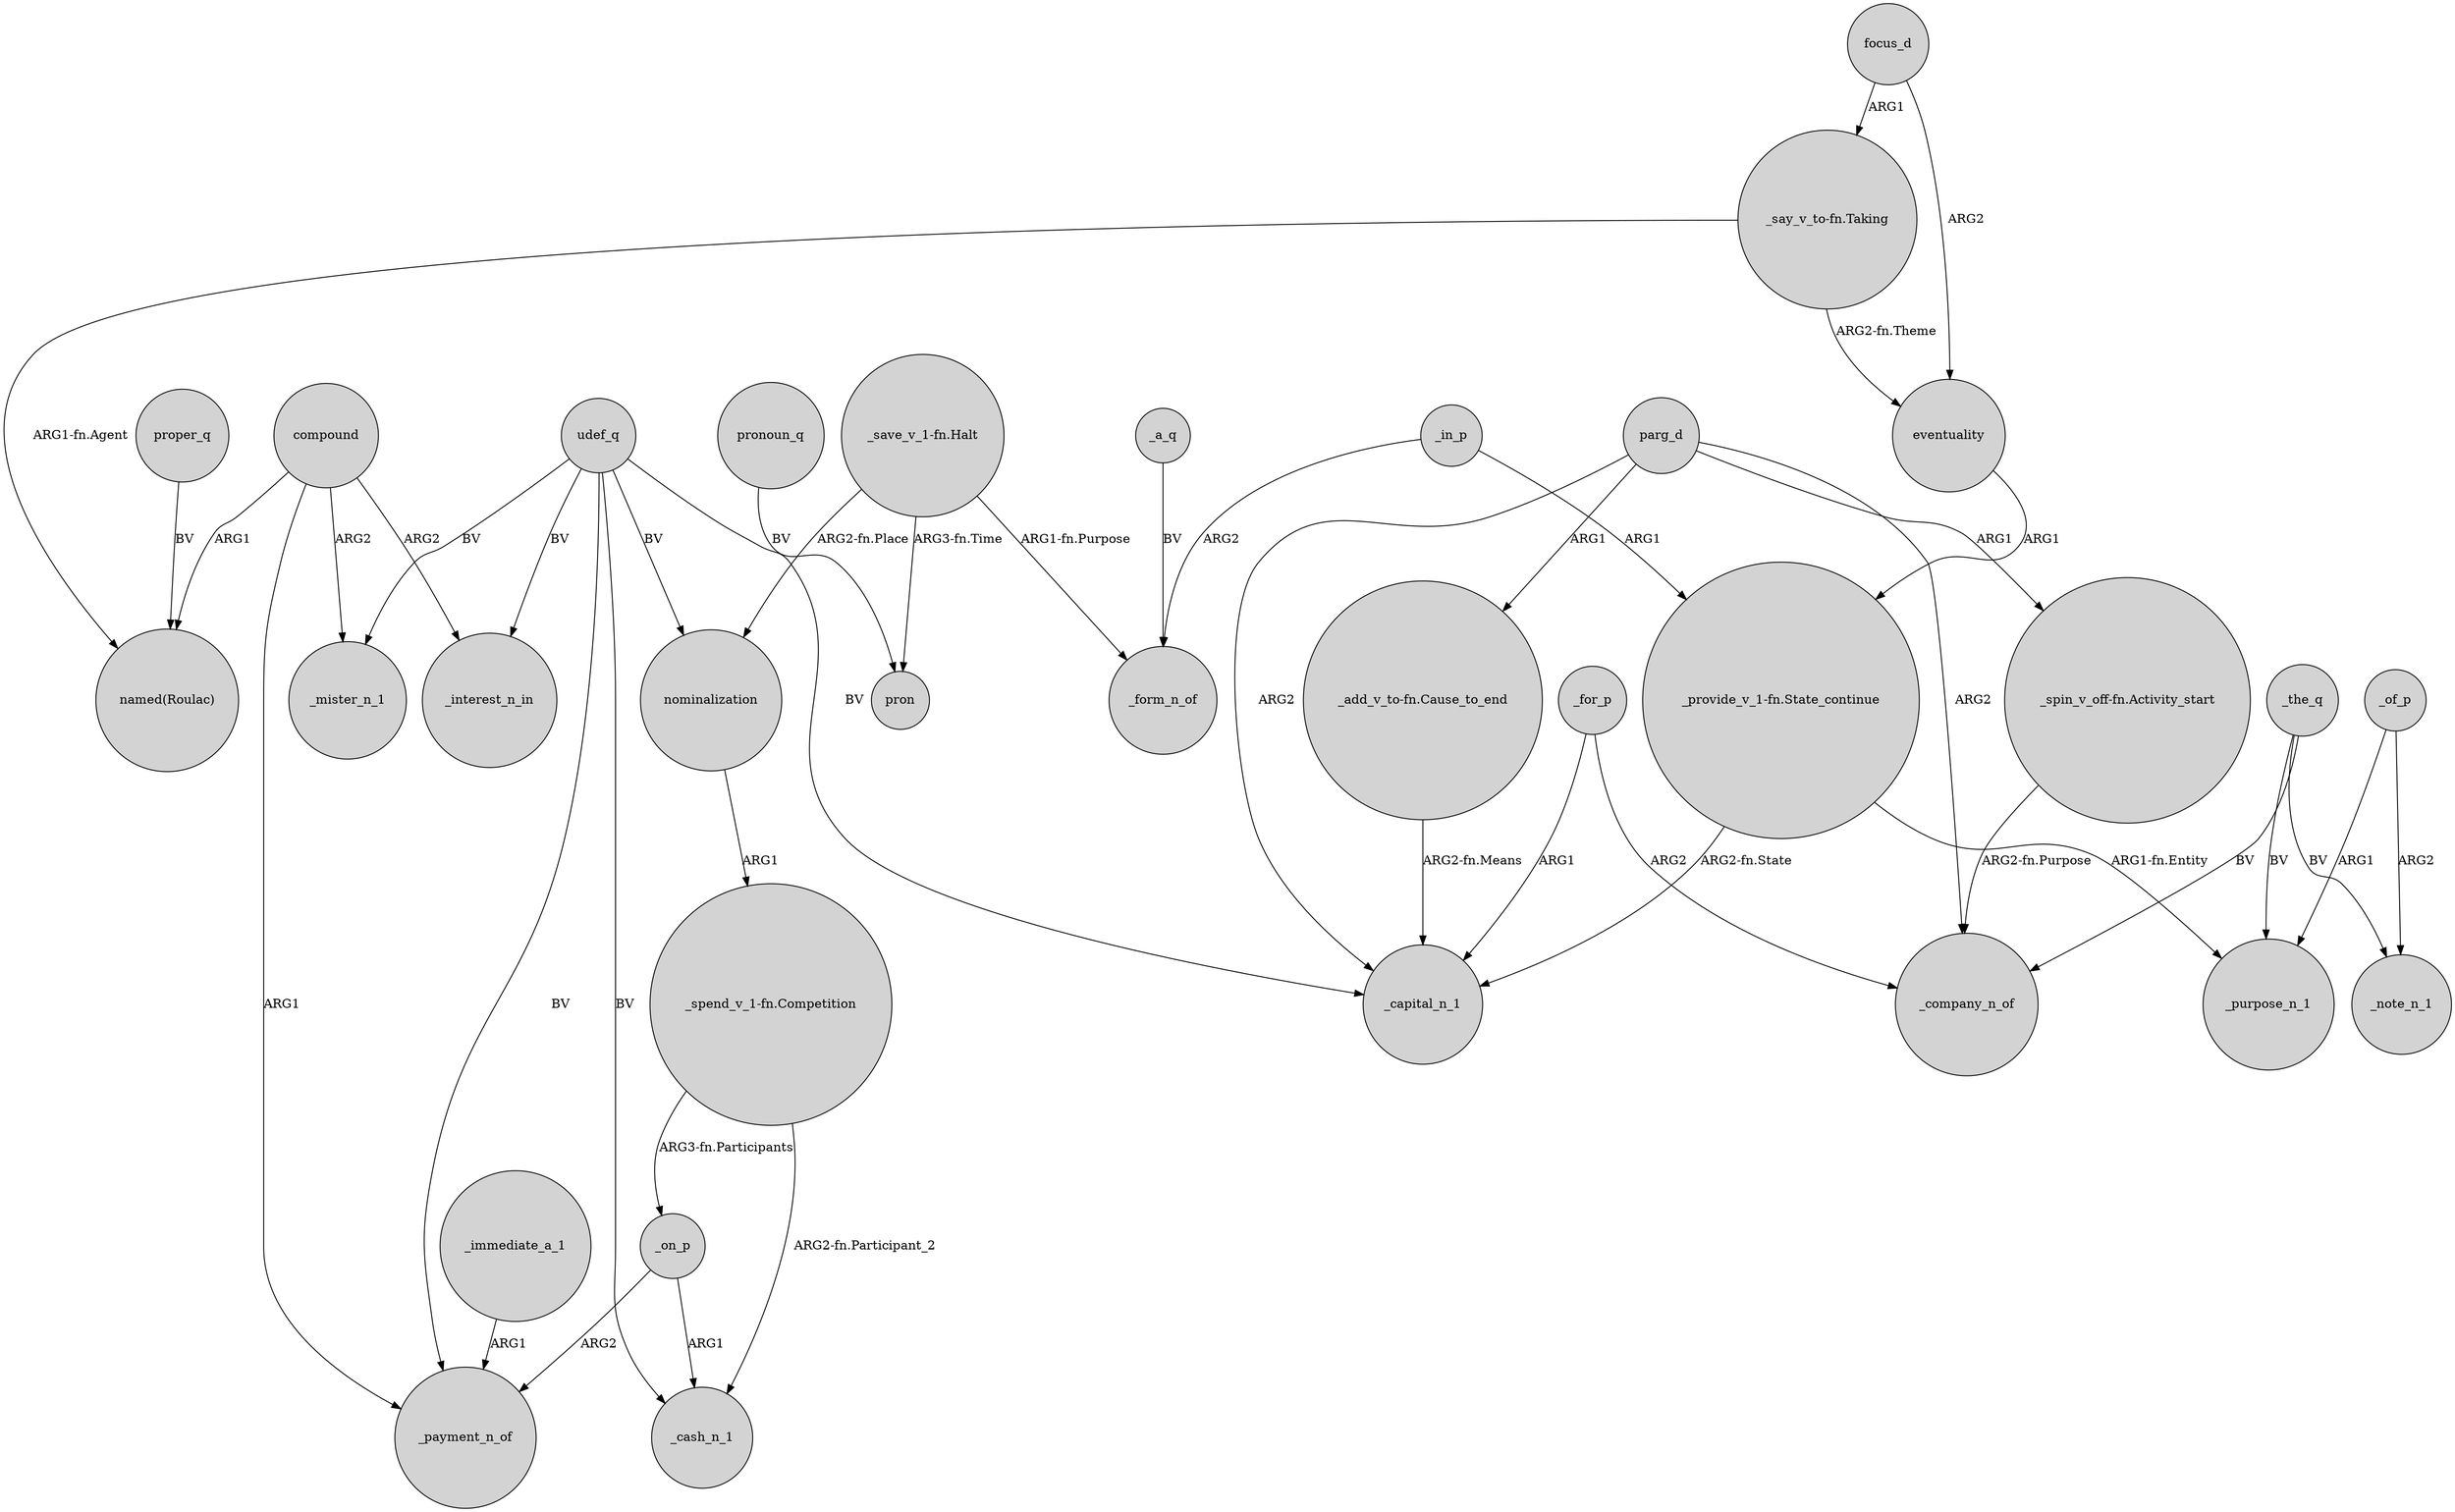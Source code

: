 digraph {
	node [shape=circle style=filled]
	"_say_v_to-fn.Taking" -> "named(Roulac)" [label="ARG1-fn.Agent"]
	proper_q -> "named(Roulac)" [label=BV]
	udef_q -> _cash_n_1 [label=BV]
	compound -> _mister_n_1 [label=ARG2]
	_immediate_a_1 -> _payment_n_of [label=ARG1]
	"_save_v_1-fn.Halt" -> _form_n_of [label="ARG1-fn.Purpose"]
	focus_d -> "_say_v_to-fn.Taking" [label=ARG1]
	udef_q -> nominalization [label=BV]
	"_add_v_to-fn.Cause_to_end" -> _capital_n_1 [label="ARG2-fn.Means"]
	parg_d -> _company_n_of [label=ARG2]
	"_spend_v_1-fn.Competition" -> _cash_n_1 [label="ARG2-fn.Participant_2"]
	compound -> "named(Roulac)" [label=ARG1]
	udef_q -> _mister_n_1 [label=BV]
	parg_d -> "_add_v_to-fn.Cause_to_end" [label=ARG1]
	_for_p -> _capital_n_1 [label=ARG1]
	_the_q -> _note_n_1 [label=BV]
	nominalization -> "_spend_v_1-fn.Competition" [label=ARG1]
	"_spend_v_1-fn.Competition" -> _on_p [label="ARG3-fn.Participants"]
	pronoun_q -> pron [label=BV]
	parg_d -> "_spin_v_off-fn.Activity_start" [label=ARG1]
	_of_p -> _purpose_n_1 [label=ARG1]
	udef_q -> _capital_n_1 [label=BV]
	_in_p -> "_provide_v_1-fn.State_continue" [label=ARG1]
	"_save_v_1-fn.Halt" -> nominalization [label="ARG2-fn.Place"]
	_on_p -> _cash_n_1 [label=ARG1]
	"_provide_v_1-fn.State_continue" -> _capital_n_1 [label="ARG2-fn.State"]
	"_say_v_to-fn.Taking" -> eventuality [label="ARG2-fn.Theme"]
	udef_q -> _payment_n_of [label=BV]
	_for_p -> _company_n_of [label=ARG2]
	"_provide_v_1-fn.State_continue" -> _purpose_n_1 [label="ARG1-fn.Entity"]
	focus_d -> eventuality [label=ARG2]
	_on_p -> _payment_n_of [label=ARG2]
	udef_q -> _interest_n_in [label=BV]
	_in_p -> _form_n_of [label=ARG2]
	_a_q -> _form_n_of [label=BV]
	compound -> _payment_n_of [label=ARG1]
	"_spin_v_off-fn.Activity_start" -> _company_n_of [label="ARG2-fn.Purpose"]
	eventuality -> "_provide_v_1-fn.State_continue" [label=ARG1]
	"_save_v_1-fn.Halt" -> pron [label="ARG3-fn.Time"]
	_the_q -> _company_n_of [label=BV]
	_the_q -> _purpose_n_1 [label=BV]
	_of_p -> _note_n_1 [label=ARG2]
	parg_d -> _capital_n_1 [label=ARG2]
	compound -> _interest_n_in [label=ARG2]
}
